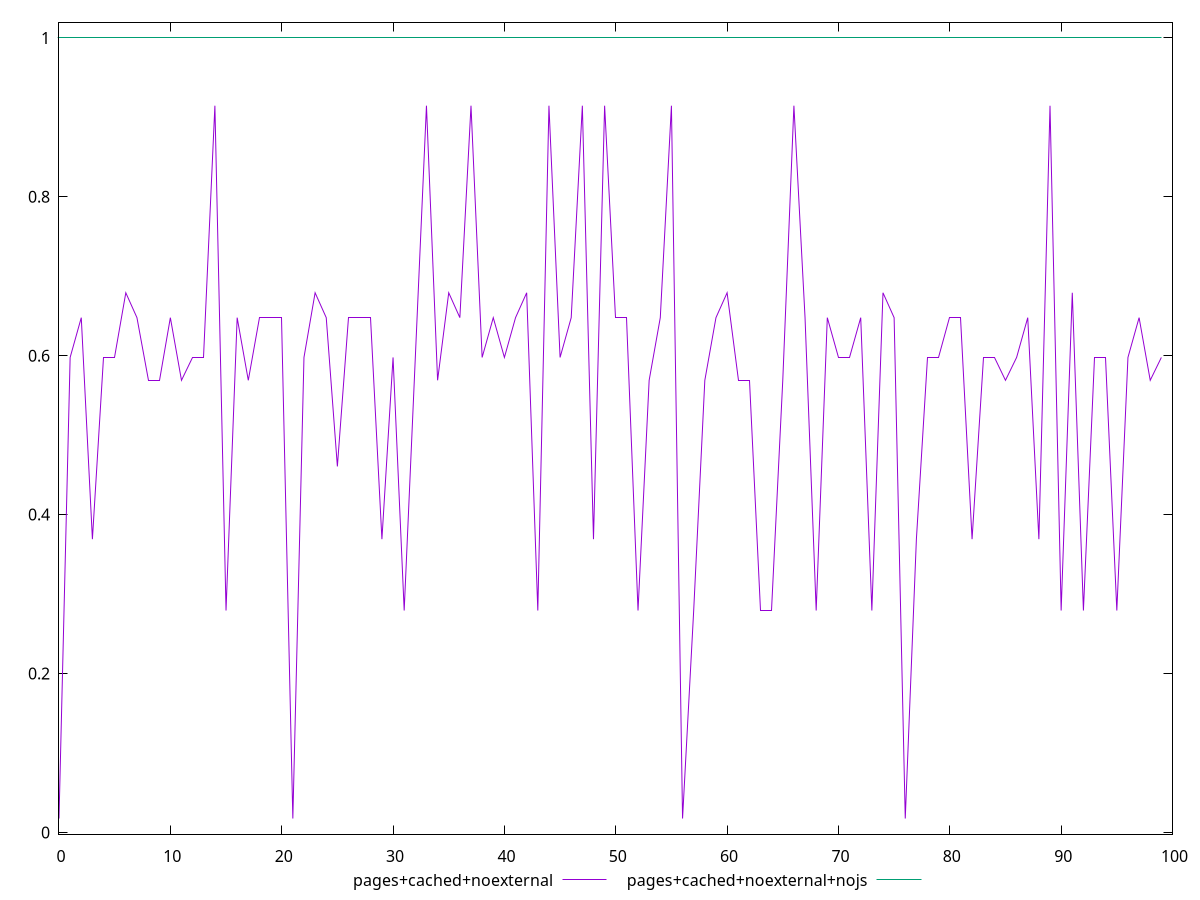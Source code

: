 $_pagesCachedNoexternal <<EOF
0.017481246450500643
0.5978316776798642
0.6478936866255779
0.3690659991228524
0.5978316776798642
0.5978316776798642
0.6792219852973744
0.6478936866255779
0.5690350599985126
0.5690350599985126
0.6478936866255779
0.5690350599985126
0.5978316776798642
0.5978316776798642
0.9146517814122077
0.27931295209719315
0.6478936866255779
0.5690350599985126
0.6478936866255779
0.6478936866255779
0.6478936866255779
0.017481246450500643
0.5978316776798642
0.6792219852973744
0.6478936866255779
0.46066090612573035
0.6478936866255779
0.6478936866255779
0.6478936866255779
0.3690659991228524
0.5978316776798642
0.27931295209719315
0.5978316776798642
0.9146517814122077
0.5690350599985126
0.6792219852973744
0.6478936866255779
0.9146517814122077
0.5978316776798642
0.6478936866255779
0.5978316776798642
0.6478936866255779
0.6792219852973744
0.27931295209719315
0.9146517814122077
0.5978316776798642
0.6478936866255779
0.9146517814122077
0.3690659991228524
0.9146517814122077
0.6478936866255779
0.6478936866255779
0.27931295209719315
0.5690350599985126
0.6478936866255779
0.9146517814122077
0.017481246450500643
0.27931295209719315
0.5690350599985126
0.6478936866255779
0.6792219852973744
0.5690350599985126
0.5690350599985126
0.27931295209719315
0.27931295209719315
0.5690350599985126
0.9146517814122077
0.6478936866255779
0.27931295209719315
0.6478936866255779
0.5978316776798642
0.5978316776798642
0.6478936866255779
0.27931295209719315
0.6792219852973744
0.6478936866255779
0.017481246450500643
0.3690659991228524
0.5978316776798642
0.5978316776798642
0.6478936866255779
0.6478936866255779
0.3690659991228524
0.5978316776798642
0.5978316776798642
0.5690350599985126
0.5978316776798642
0.6478936866255779
0.3690659991228524
0.9146517814122077
0.27931295209719315
0.6792219852973744
0.27931295209719315
0.5978316776798642
0.5978316776798642
0.27931295209719315
0.5978316776798642
0.6478936866255779
0.5690350599985126
0.5978316776798642
EOF
$_pagesCachedNoexternalNojs <<EOF
1
1
1
1
1
1
1
1
1
1
1
1
1
1
1
1
1
1
1
1
1
1
1
1
1
1
1
1
1
1
1
1
1
1
1
1
1
1
1
1
1
1
1
1
1
1
1
1
1
1
1
1
1
1
1
1
1
1
1
1
1
1
1
1
1
1
1
1
1
1
1
1
1
1
1
1
1
1
1
1
1
1
1
1
1
1
1
1
1
1
1
1
1
1
1
1
1
1
1
1
EOF
set key outside below
set terminal pngcairo
set output "report_00004_2020-11-02T20-21-41.718Z/cumulative-layout-shift/cumulative-layout-shift_pages+cached+noexternal_pages+cached+noexternal+nojs.png"
set yrange [-0.0021691286204893433:1.01965037507099]
plot $_pagesCachedNoexternal title "pages+cached+noexternal" with line ,$_pagesCachedNoexternalNojs title "pages+cached+noexternal+nojs" with line ,
